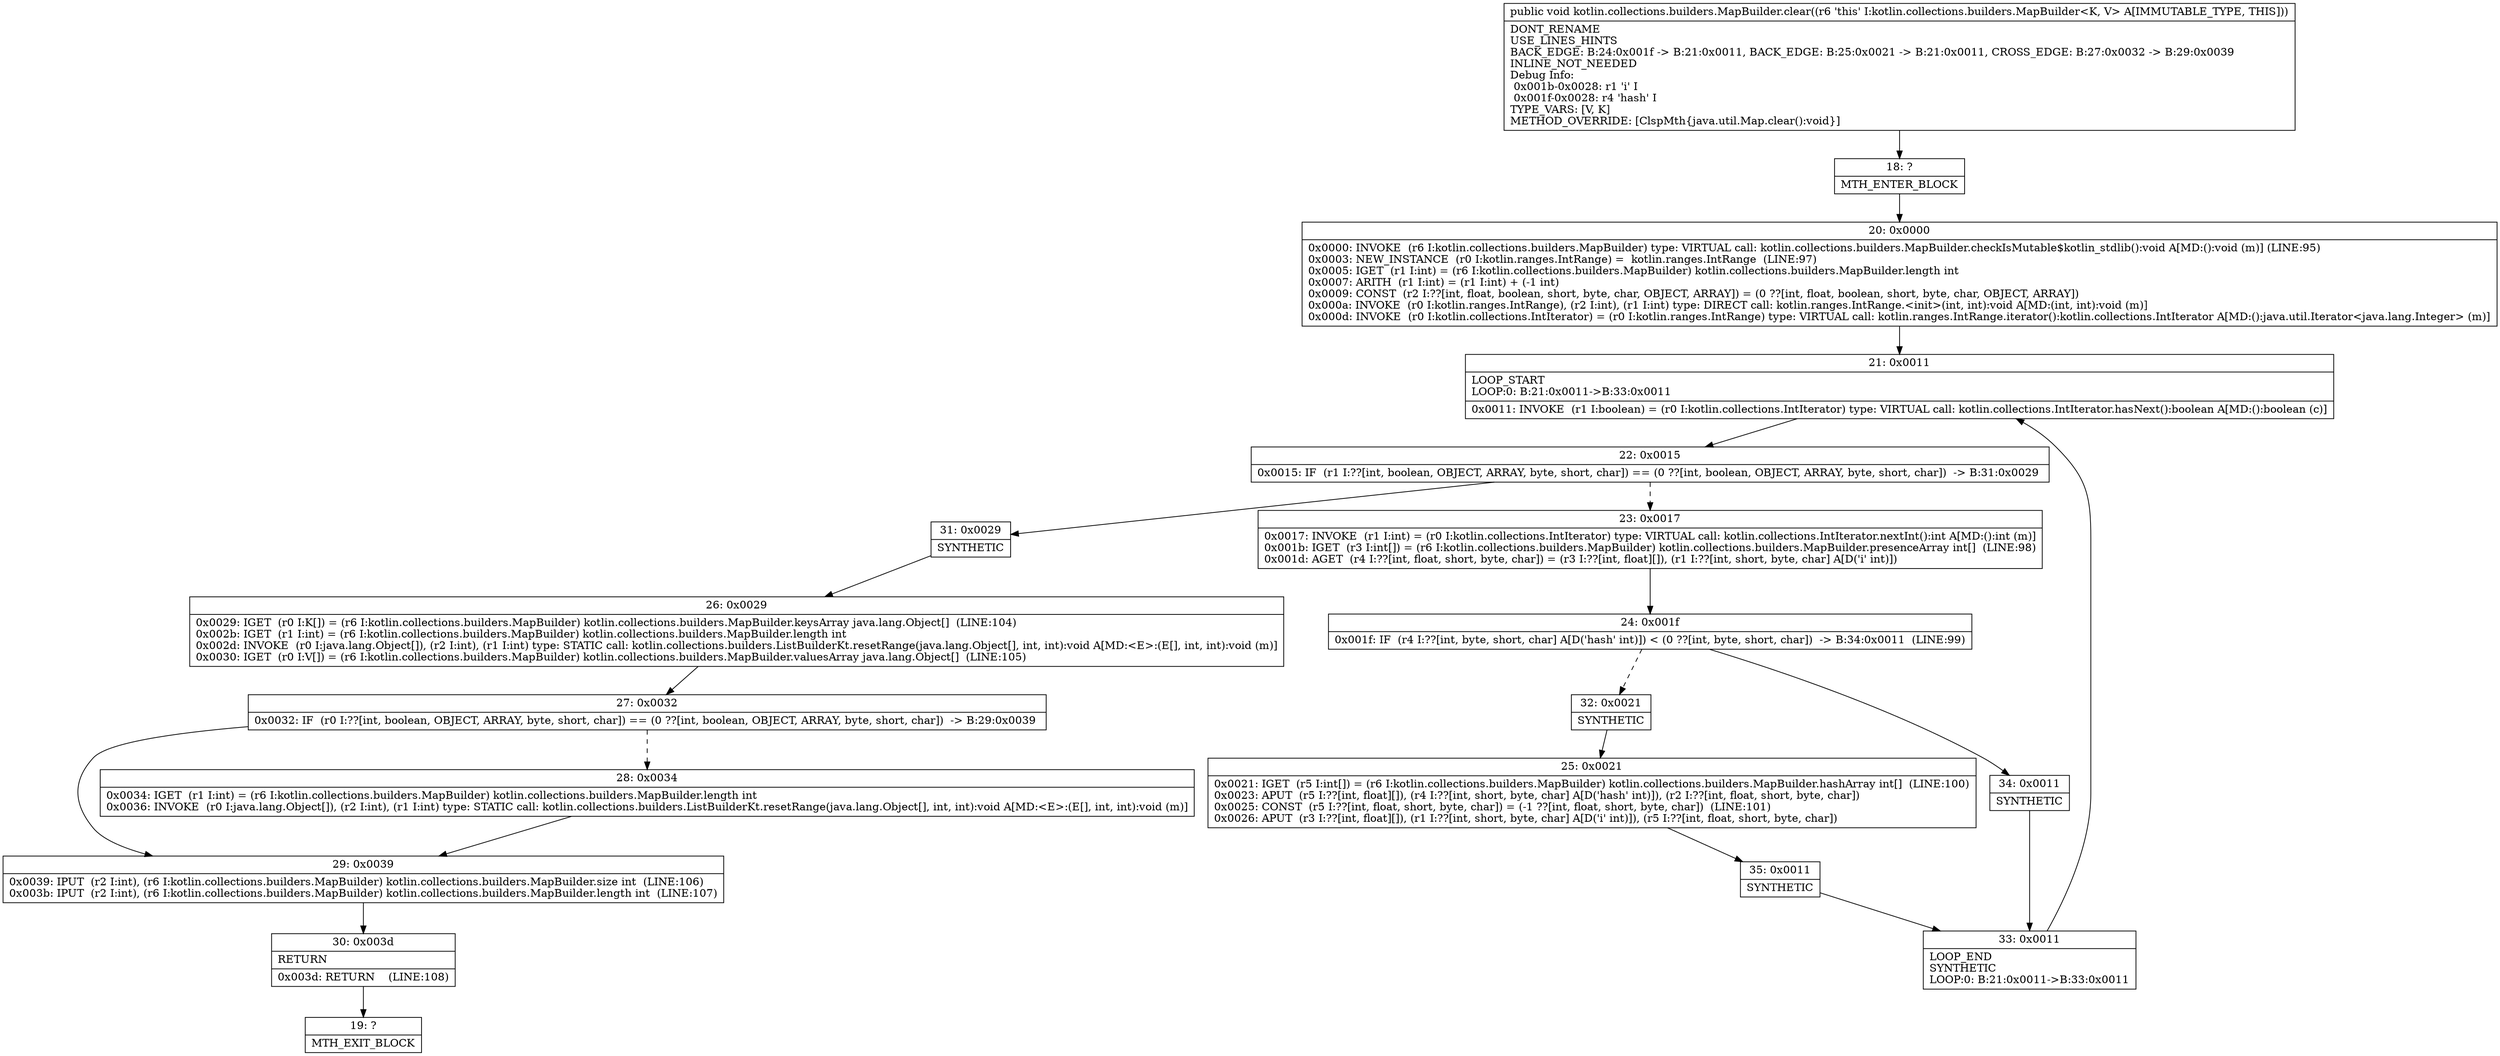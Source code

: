 digraph "CFG forkotlin.collections.builders.MapBuilder.clear()V" {
Node_18 [shape=record,label="{18\:\ ?|MTH_ENTER_BLOCK\l}"];
Node_20 [shape=record,label="{20\:\ 0x0000|0x0000: INVOKE  (r6 I:kotlin.collections.builders.MapBuilder) type: VIRTUAL call: kotlin.collections.builders.MapBuilder.checkIsMutable$kotlin_stdlib():void A[MD:():void (m)] (LINE:95)\l0x0003: NEW_INSTANCE  (r0 I:kotlin.ranges.IntRange) =  kotlin.ranges.IntRange  (LINE:97)\l0x0005: IGET  (r1 I:int) = (r6 I:kotlin.collections.builders.MapBuilder) kotlin.collections.builders.MapBuilder.length int \l0x0007: ARITH  (r1 I:int) = (r1 I:int) + (\-1 int) \l0x0009: CONST  (r2 I:??[int, float, boolean, short, byte, char, OBJECT, ARRAY]) = (0 ??[int, float, boolean, short, byte, char, OBJECT, ARRAY]) \l0x000a: INVOKE  (r0 I:kotlin.ranges.IntRange), (r2 I:int), (r1 I:int) type: DIRECT call: kotlin.ranges.IntRange.\<init\>(int, int):void A[MD:(int, int):void (m)]\l0x000d: INVOKE  (r0 I:kotlin.collections.IntIterator) = (r0 I:kotlin.ranges.IntRange) type: VIRTUAL call: kotlin.ranges.IntRange.iterator():kotlin.collections.IntIterator A[MD:():java.util.Iterator\<java.lang.Integer\> (m)]\l}"];
Node_21 [shape=record,label="{21\:\ 0x0011|LOOP_START\lLOOP:0: B:21:0x0011\-\>B:33:0x0011\l|0x0011: INVOKE  (r1 I:boolean) = (r0 I:kotlin.collections.IntIterator) type: VIRTUAL call: kotlin.collections.IntIterator.hasNext():boolean A[MD:():boolean (c)]\l}"];
Node_22 [shape=record,label="{22\:\ 0x0015|0x0015: IF  (r1 I:??[int, boolean, OBJECT, ARRAY, byte, short, char]) == (0 ??[int, boolean, OBJECT, ARRAY, byte, short, char])  \-\> B:31:0x0029 \l}"];
Node_23 [shape=record,label="{23\:\ 0x0017|0x0017: INVOKE  (r1 I:int) = (r0 I:kotlin.collections.IntIterator) type: VIRTUAL call: kotlin.collections.IntIterator.nextInt():int A[MD:():int (m)]\l0x001b: IGET  (r3 I:int[]) = (r6 I:kotlin.collections.builders.MapBuilder) kotlin.collections.builders.MapBuilder.presenceArray int[]  (LINE:98)\l0x001d: AGET  (r4 I:??[int, float, short, byte, char]) = (r3 I:??[int, float][]), (r1 I:??[int, short, byte, char] A[D('i' int)]) \l}"];
Node_24 [shape=record,label="{24\:\ 0x001f|0x001f: IF  (r4 I:??[int, byte, short, char] A[D('hash' int)]) \< (0 ??[int, byte, short, char])  \-\> B:34:0x0011  (LINE:99)\l}"];
Node_32 [shape=record,label="{32\:\ 0x0021|SYNTHETIC\l}"];
Node_25 [shape=record,label="{25\:\ 0x0021|0x0021: IGET  (r5 I:int[]) = (r6 I:kotlin.collections.builders.MapBuilder) kotlin.collections.builders.MapBuilder.hashArray int[]  (LINE:100)\l0x0023: APUT  (r5 I:??[int, float][]), (r4 I:??[int, short, byte, char] A[D('hash' int)]), (r2 I:??[int, float, short, byte, char]) \l0x0025: CONST  (r5 I:??[int, float, short, byte, char]) = (\-1 ??[int, float, short, byte, char])  (LINE:101)\l0x0026: APUT  (r3 I:??[int, float][]), (r1 I:??[int, short, byte, char] A[D('i' int)]), (r5 I:??[int, float, short, byte, char]) \l}"];
Node_35 [shape=record,label="{35\:\ 0x0011|SYNTHETIC\l}"];
Node_33 [shape=record,label="{33\:\ 0x0011|LOOP_END\lSYNTHETIC\lLOOP:0: B:21:0x0011\-\>B:33:0x0011\l}"];
Node_34 [shape=record,label="{34\:\ 0x0011|SYNTHETIC\l}"];
Node_31 [shape=record,label="{31\:\ 0x0029|SYNTHETIC\l}"];
Node_26 [shape=record,label="{26\:\ 0x0029|0x0029: IGET  (r0 I:K[]) = (r6 I:kotlin.collections.builders.MapBuilder) kotlin.collections.builders.MapBuilder.keysArray java.lang.Object[]  (LINE:104)\l0x002b: IGET  (r1 I:int) = (r6 I:kotlin.collections.builders.MapBuilder) kotlin.collections.builders.MapBuilder.length int \l0x002d: INVOKE  (r0 I:java.lang.Object[]), (r2 I:int), (r1 I:int) type: STATIC call: kotlin.collections.builders.ListBuilderKt.resetRange(java.lang.Object[], int, int):void A[MD:\<E\>:(E[], int, int):void (m)]\l0x0030: IGET  (r0 I:V[]) = (r6 I:kotlin.collections.builders.MapBuilder) kotlin.collections.builders.MapBuilder.valuesArray java.lang.Object[]  (LINE:105)\l}"];
Node_27 [shape=record,label="{27\:\ 0x0032|0x0032: IF  (r0 I:??[int, boolean, OBJECT, ARRAY, byte, short, char]) == (0 ??[int, boolean, OBJECT, ARRAY, byte, short, char])  \-\> B:29:0x0039 \l}"];
Node_28 [shape=record,label="{28\:\ 0x0034|0x0034: IGET  (r1 I:int) = (r6 I:kotlin.collections.builders.MapBuilder) kotlin.collections.builders.MapBuilder.length int \l0x0036: INVOKE  (r0 I:java.lang.Object[]), (r2 I:int), (r1 I:int) type: STATIC call: kotlin.collections.builders.ListBuilderKt.resetRange(java.lang.Object[], int, int):void A[MD:\<E\>:(E[], int, int):void (m)]\l}"];
Node_29 [shape=record,label="{29\:\ 0x0039|0x0039: IPUT  (r2 I:int), (r6 I:kotlin.collections.builders.MapBuilder) kotlin.collections.builders.MapBuilder.size int  (LINE:106)\l0x003b: IPUT  (r2 I:int), (r6 I:kotlin.collections.builders.MapBuilder) kotlin.collections.builders.MapBuilder.length int  (LINE:107)\l}"];
Node_30 [shape=record,label="{30\:\ 0x003d|RETURN\l|0x003d: RETURN    (LINE:108)\l}"];
Node_19 [shape=record,label="{19\:\ ?|MTH_EXIT_BLOCK\l}"];
MethodNode[shape=record,label="{public void kotlin.collections.builders.MapBuilder.clear((r6 'this' I:kotlin.collections.builders.MapBuilder\<K, V\> A[IMMUTABLE_TYPE, THIS]))  | DONT_RENAME\lUSE_LINES_HINTS\lBACK_EDGE: B:24:0x001f \-\> B:21:0x0011, BACK_EDGE: B:25:0x0021 \-\> B:21:0x0011, CROSS_EDGE: B:27:0x0032 \-\> B:29:0x0039\lINLINE_NOT_NEEDED\lDebug Info:\l  0x001b\-0x0028: r1 'i' I\l  0x001f\-0x0028: r4 'hash' I\lTYPE_VARS: [V, K]\lMETHOD_OVERRIDE: [ClspMth\{java.util.Map.clear():void\}]\l}"];
MethodNode -> Node_18;Node_18 -> Node_20;
Node_20 -> Node_21;
Node_21 -> Node_22;
Node_22 -> Node_23[style=dashed];
Node_22 -> Node_31;
Node_23 -> Node_24;
Node_24 -> Node_32[style=dashed];
Node_24 -> Node_34;
Node_32 -> Node_25;
Node_25 -> Node_35;
Node_35 -> Node_33;
Node_33 -> Node_21;
Node_34 -> Node_33;
Node_31 -> Node_26;
Node_26 -> Node_27;
Node_27 -> Node_28[style=dashed];
Node_27 -> Node_29;
Node_28 -> Node_29;
Node_29 -> Node_30;
Node_30 -> Node_19;
}

